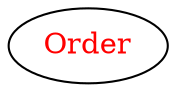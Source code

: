 digraph dependencyGraph {
 concentrate=true;
 ranksep="2.0";
 rankdir="LR"; 
 splines="ortho";
"Order" [fontcolor="red"];
}
